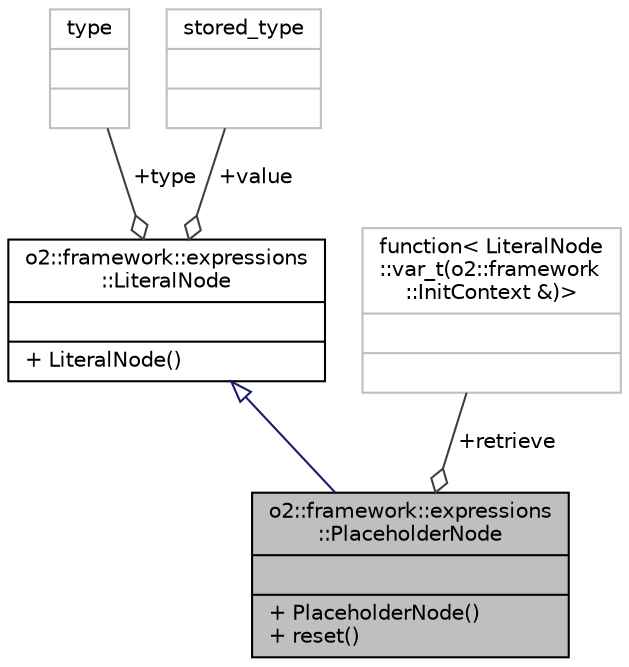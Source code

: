 digraph "o2::framework::expressions::PlaceholderNode"
{
 // INTERACTIVE_SVG=YES
  bgcolor="transparent";
  edge [fontname="Helvetica",fontsize="10",labelfontname="Helvetica",labelfontsize="10"];
  node [fontname="Helvetica",fontsize="10",shape=record];
  Node2 [label="{o2::framework::expressions\l::PlaceholderNode\n||+ PlaceholderNode()\l+ reset()\l}",height=0.2,width=0.4,color="black", fillcolor="grey75", style="filled", fontcolor="black"];
  Node3 -> Node2 [dir="back",color="midnightblue",fontsize="10",style="solid",arrowtail="onormal",fontname="Helvetica"];
  Node3 [label="{o2::framework::expressions\l::LiteralNode\n||+ LiteralNode()\l}",height=0.2,width=0.4,color="black",URL="$d3/d84/structo2_1_1framework_1_1expressions_1_1LiteralNode.html",tooltip="An expression tree node corresponding to a literal value. "];
  Node4 -> Node3 [color="grey25",fontsize="10",style="solid",label=" +type" ,arrowhead="odiamond",fontname="Helvetica"];
  Node4 [label="{type\n||}",height=0.2,width=0.4,color="grey75"];
  Node5 -> Node3 [color="grey25",fontsize="10",style="solid",label=" +value" ,arrowhead="odiamond",fontname="Helvetica"];
  Node5 [label="{stored_type\n||}",height=0.2,width=0.4,color="grey75"];
  Node6 -> Node2 [color="grey25",fontsize="10",style="solid",label=" +retrieve" ,arrowhead="odiamond",fontname="Helvetica"];
  Node6 [label="{function\< LiteralNode\l::var_t(o2::framework\l::InitContext &)\>\n||}",height=0.2,width=0.4,color="grey75"];
}
